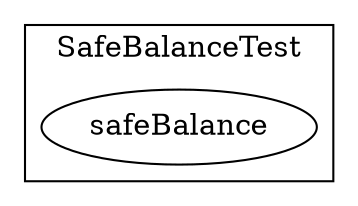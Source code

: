 strict digraph {
subgraph cluster_6866_SafeBalanceTest {
label = "SafeBalanceTest"
"6866_safeBalance" [label="safeBalance"]
}subgraph cluster_solidity {
label = "[Solidity]"
}
}